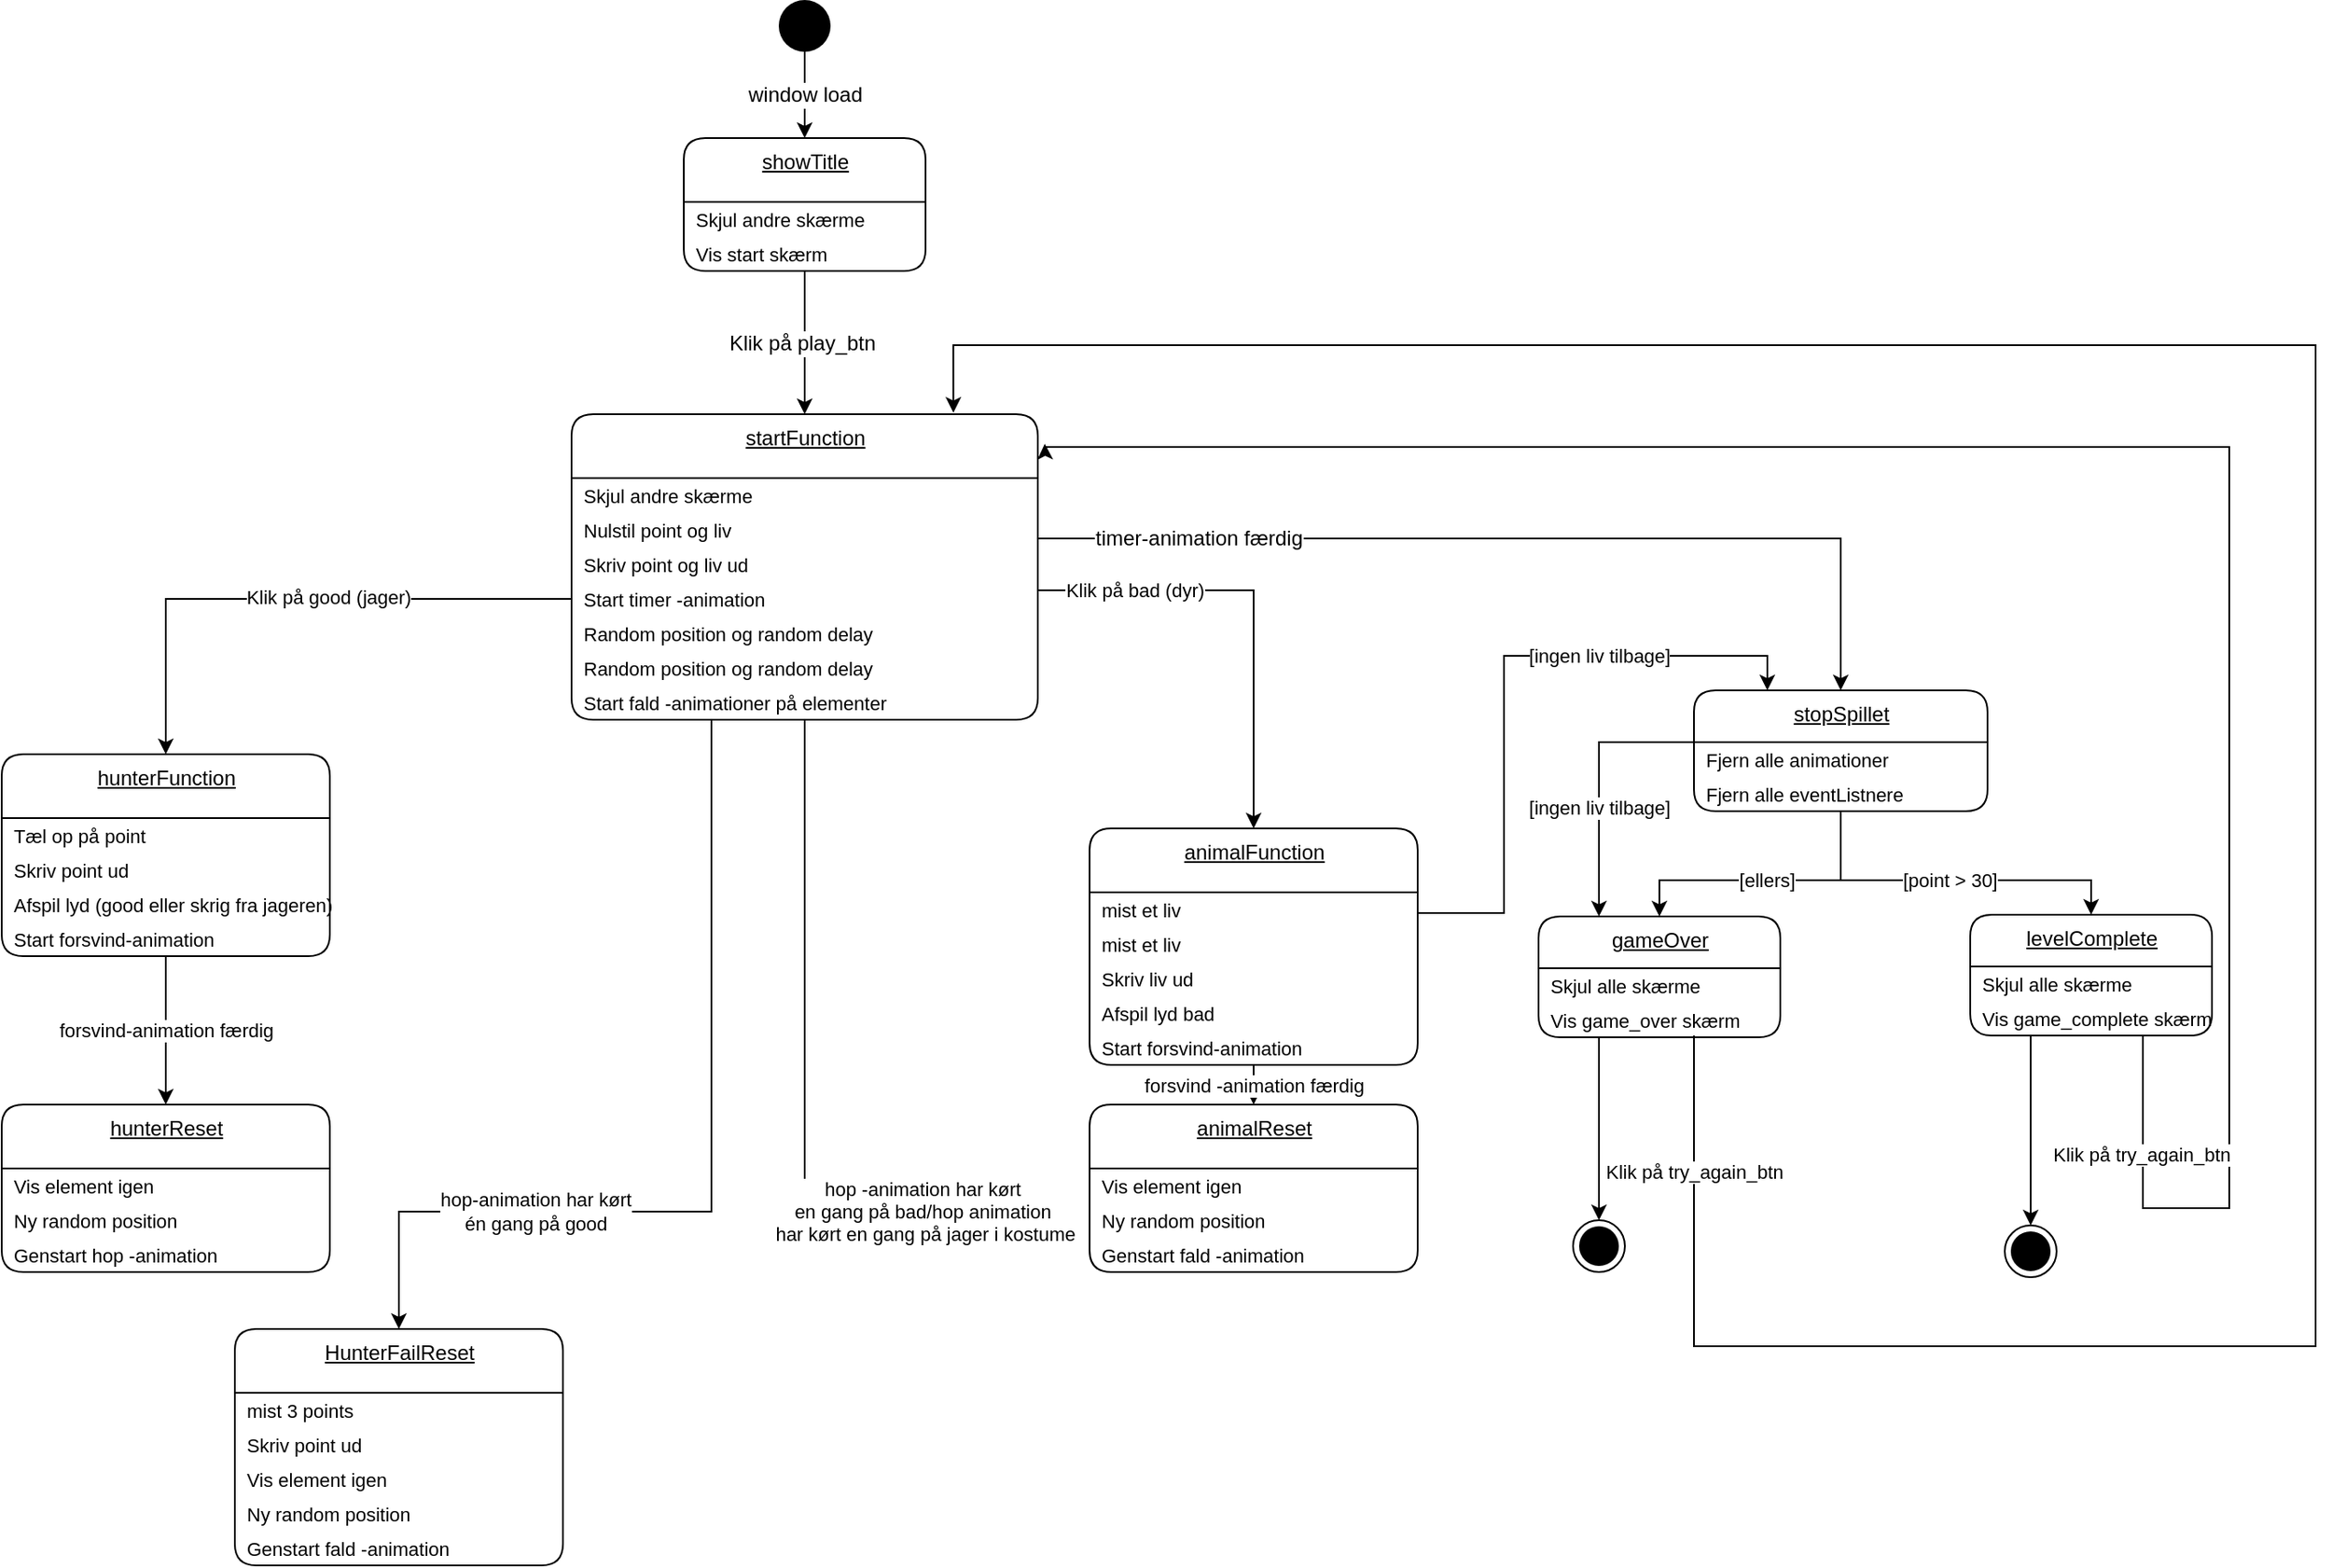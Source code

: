 <mxfile version="20.8.16" type="device"><diagram id="dPa3eCRp1KqCvTpyh3m8" name="Page-1"><mxGraphModel dx="1594" dy="945" grid="0" gridSize="10" guides="1" tooltips="1" connect="1" arrows="1" fold="1" page="1" pageScale="1" pageWidth="827" pageHeight="1169" background="#FFFFFF" math="0" shadow="0"><root><mxCell id="0"/><mxCell id="1" parent="0"/><mxCell id="23" value="&lt;span style=&quot;font-size: 12px&quot;&gt;window load&lt;/span&gt;" style="edgeStyle=orthogonalEdgeStyle;rounded=0;orthogonalLoop=1;jettySize=auto;html=1;exitX=0.5;exitY=1;exitDx=0;exitDy=0;entryX=0.5;entryY=0;entryDx=0;entryDy=0;" parent="1" source="2" target="63" edge="1"><mxGeometry relative="1" as="geometry"><mxPoint x="260" y="80" as="targetPoint"/></mxGeometry></mxCell><mxCell id="2" value="" style="ellipse;fillColor=#000000;strokeColor=none;" parent="1" vertex="1"><mxGeometry x="460" width="30" height="30" as="geometry"/></mxCell><mxCell id="25" value="startFunction" style="swimlane;fontStyle=4;align=center;verticalAlign=top;childLayout=stackLayout;horizontal=1;startSize=37;horizontalStack=0;resizeParent=1;resizeParentMax=0;resizeLast=0;collapsible=0;marginBottom=0;html=1;rounded=1;absoluteArcSize=1;arcSize=25;" parent="1" vertex="1"><mxGeometry x="340" y="240" width="270" height="177" as="geometry"/></mxCell><mxCell id="26" value="Skjul andre skærme" style="fillColor=none;strokeColor=none;align=left;verticalAlign=middle;spacingLeft=5;fontSize=11;" parent="25" vertex="1"><mxGeometry y="37" width="270" height="20" as="geometry"/></mxCell><mxCell id="46" value="Nulstil point og liv" style="fillColor=none;strokeColor=none;align=left;verticalAlign=middle;spacingLeft=5;fontSize=11;" parent="25" vertex="1"><mxGeometry y="57" width="270" height="20" as="geometry"/></mxCell><mxCell id="47" value="Skriv point og liv ud" style="fillColor=none;strokeColor=none;align=left;verticalAlign=middle;spacingLeft=5;fontSize=11;" parent="25" vertex="1"><mxGeometry y="77" width="270" height="20" as="geometry"/></mxCell><mxCell id="49" value="Start timer -animation" style="fillColor=none;strokeColor=none;align=left;verticalAlign=middle;spacingLeft=5;fontSize=11;" parent="25" vertex="1"><mxGeometry y="97" width="270" height="20" as="geometry"/></mxCell><mxCell id="50" value="Random position og random delay" style="fillColor=none;strokeColor=none;align=left;verticalAlign=middle;spacingLeft=5;fontSize=11;" parent="25" vertex="1"><mxGeometry y="117" width="270" height="20" as="geometry"/></mxCell><mxCell id="51" value="Random position og random delay" style="fillColor=none;strokeColor=none;align=left;verticalAlign=middle;spacingLeft=5;fontSize=11;" parent="25" vertex="1"><mxGeometry y="137" width="270" height="20" as="geometry"/></mxCell><mxCell id="52" value="Start fald -animationer på elementer" style="fillColor=none;strokeColor=none;align=left;verticalAlign=middle;spacingLeft=5;fontSize=11;" parent="25" vertex="1"><mxGeometry y="157" width="270" height="20" as="geometry"/></mxCell><mxCell id="53" value="&lt;span style=&quot;font-size: 12px&quot;&gt;Klik på play_btn&amp;nbsp;&lt;/span&gt;" style="edgeStyle=orthogonalEdgeStyle;rounded=0;orthogonalLoop=1;jettySize=auto;html=1;exitX=0.5;exitY=1;exitDx=0;exitDy=0;entryX=0.5;entryY=0;entryDx=0;entryDy=0;" parent="1" source="65" target="25" edge="1"><mxGeometry relative="1" as="geometry"><mxPoint x="260" y="157" as="sourcePoint"/></mxGeometry></mxCell><mxCell id="55" value="hunterFunction" style="swimlane;fontStyle=4;align=center;verticalAlign=top;childLayout=stackLayout;horizontal=1;startSize=37;horizontalStack=0;resizeParent=1;resizeParentMax=0;resizeLast=0;collapsible=0;marginBottom=0;html=1;rounded=1;absoluteArcSize=1;arcSize=25;" parent="1" vertex="1"><mxGeometry x="10" y="437" width="190" height="117" as="geometry"/></mxCell><mxCell id="56" value="Tæl op på point" style="fillColor=none;strokeColor=none;align=left;verticalAlign=middle;spacingLeft=5;fontSize=11;" parent="55" vertex="1"><mxGeometry y="37" width="190" height="20" as="geometry"/></mxCell><mxCell id="57" value="Skriv point ud" style="fillColor=none;strokeColor=none;align=left;verticalAlign=middle;spacingLeft=5;fontSize=11;" parent="55" vertex="1"><mxGeometry y="57" width="190" height="20" as="geometry"/></mxCell><mxCell id="121" value="Afspil lyd (good eller skrig fra jageren)" style="fillColor=none;strokeColor=none;align=left;verticalAlign=middle;spacingLeft=5;fontSize=11;" parent="55" vertex="1"><mxGeometry y="77" width="190" height="20" as="geometry"/></mxCell><mxCell id="58" value="Start forsvind-animation" style="fillColor=none;strokeColor=none;align=left;verticalAlign=middle;spacingLeft=5;fontSize=11;" parent="55" vertex="1"><mxGeometry y="97" width="190" height="20" as="geometry"/></mxCell><mxCell id="63" value="showTitle" style="swimlane;fontStyle=4;align=center;verticalAlign=top;childLayout=stackLayout;horizontal=1;startSize=37;horizontalStack=0;resizeParent=1;resizeParentMax=0;resizeLast=0;collapsible=0;marginBottom=0;html=1;rounded=1;absoluteArcSize=1;arcSize=25;" parent="1" vertex="1"><mxGeometry x="405" y="80" width="140" height="77" as="geometry"/></mxCell><mxCell id="64" value="Skjul andre skærme" style="fillColor=none;strokeColor=none;align=left;verticalAlign=middle;spacingLeft=5;fontSize=11;" parent="63" vertex="1"><mxGeometry y="37" width="140" height="20" as="geometry"/></mxCell><mxCell id="65" value="Vis start skærm" style="fillColor=none;strokeColor=none;align=left;verticalAlign=middle;spacingLeft=5;fontSize=11;" parent="63" vertex="1"><mxGeometry y="57" width="140" height="20" as="geometry"/></mxCell><mxCell id="68" value="hunterReset" style="swimlane;fontStyle=4;align=center;verticalAlign=top;childLayout=stackLayout;horizontal=1;startSize=37;horizontalStack=0;resizeParent=1;resizeParentMax=0;resizeLast=0;collapsible=0;marginBottom=0;html=1;rounded=1;absoluteArcSize=1;arcSize=25;" parent="1" vertex="1"><mxGeometry x="10" y="640" width="190" height="97" as="geometry"/></mxCell><mxCell id="69" value="Vis element igen" style="fillColor=none;strokeColor=none;align=left;verticalAlign=middle;spacingLeft=5;fontSize=11;" parent="68" vertex="1"><mxGeometry y="37" width="190" height="20" as="geometry"/></mxCell><mxCell id="70" value="Ny random position" style="fillColor=none;strokeColor=none;align=left;verticalAlign=middle;spacingLeft=5;fontSize=11;" parent="68" vertex="1"><mxGeometry y="57" width="190" height="20" as="geometry"/></mxCell><mxCell id="71" value="Genstart hop -animation" style="fillColor=none;strokeColor=none;align=left;verticalAlign=middle;spacingLeft=5;fontSize=11;" parent="68" vertex="1"><mxGeometry y="77" width="190" height="20" as="geometry"/></mxCell><mxCell id="72" value="forsvind-animation færdig" style="edgeStyle=orthogonalEdgeStyle;rounded=0;orthogonalLoop=1;jettySize=auto;html=1;exitX=0.5;exitY=1;exitDx=0;exitDy=0;entryX=0.5;entryY=0;entryDx=0;entryDy=0;" parent="1" source="58" target="68" edge="1"><mxGeometry relative="1" as="geometry"/></mxCell><mxCell id="74" value="hop-animation har kørt &lt;br&gt;én gang&amp;nbsp;på good" style="edgeStyle=orthogonalEdgeStyle;rounded=0;orthogonalLoop=1;jettySize=auto;html=1;entryX=0.5;entryY=0;entryDx=0;entryDy=0;" parent="1" source="52" target="110" edge="1"><mxGeometry x="0.449" relative="1" as="geometry"><mxPoint x="476" y="437" as="sourcePoint"/><mxPoint x="271" y="770" as="targetPoint"/><Array as="points"><mxPoint x="421" y="702"/><mxPoint x="240" y="702"/></Array><mxPoint as="offset"/></mxGeometry></mxCell><mxCell id="120" value="[ingen liv tilbage]" style="edgeStyle=orthogonalEdgeStyle;rounded=0;orthogonalLoop=1;jettySize=auto;html=1;exitX=1;exitY=0.5;exitDx=0;exitDy=0;entryX=0.25;entryY=0;entryDx=0;entryDy=0;" parent="1" source="75" target="88" edge="1"><mxGeometry x="0.393" relative="1" as="geometry"><Array as="points"><mxPoint x="880" y="529"/><mxPoint x="880" y="380"/><mxPoint x="1033" y="380"/></Array><mxPoint x="1" as="offset"/></mxGeometry></mxCell><mxCell id="75" value="animalFunction" style="swimlane;fontStyle=4;align=center;verticalAlign=top;childLayout=stackLayout;horizontal=1;startSize=37;horizontalStack=0;resizeParent=1;resizeParentMax=0;resizeLast=0;collapsible=0;marginBottom=0;html=1;rounded=1;absoluteArcSize=1;arcSize=25;" parent="1" vertex="1"><mxGeometry x="640" y="480" width="190" height="137" as="geometry"/></mxCell><mxCell id="76" value="mist et liv" style="fillColor=none;strokeColor=none;align=left;verticalAlign=middle;spacingLeft=5;fontSize=11;" parent="75" vertex="1"><mxGeometry y="37" width="190" height="20" as="geometry"/></mxCell><mxCell id="130" value="mist et liv" style="fillColor=none;strokeColor=none;align=left;verticalAlign=middle;spacingLeft=5;fontSize=11;" parent="75" vertex="1"><mxGeometry y="57" width="190" height="20" as="geometry"/></mxCell><mxCell id="77" value="Skriv liv ud" style="fillColor=none;strokeColor=none;align=left;verticalAlign=middle;spacingLeft=5;fontSize=11;" parent="75" vertex="1"><mxGeometry y="77" width="190" height="20" as="geometry"/></mxCell><mxCell id="122" value="Afspil lyd bad" style="fillColor=none;strokeColor=none;align=left;verticalAlign=middle;spacingLeft=5;fontSize=11;" parent="75" vertex="1"><mxGeometry y="97" width="190" height="20" as="geometry"/></mxCell><mxCell id="78" value="Start forsvind-animation" style="fillColor=none;strokeColor=none;align=left;verticalAlign=middle;spacingLeft=5;fontSize=11;" parent="75" vertex="1"><mxGeometry y="117" width="190" height="20" as="geometry"/></mxCell><mxCell id="79" value="animalReset" style="swimlane;fontStyle=4;align=center;verticalAlign=top;childLayout=stackLayout;horizontal=1;startSize=37;horizontalStack=0;resizeParent=1;resizeParentMax=0;resizeLast=0;collapsible=0;marginBottom=0;html=1;rounded=1;absoluteArcSize=1;arcSize=25;" parent="1" vertex="1"><mxGeometry x="640" y="640" width="190" height="97" as="geometry"/></mxCell><mxCell id="80" value="Vis element igen" style="fillColor=none;strokeColor=none;align=left;verticalAlign=middle;spacingLeft=5;fontSize=11;" parent="79" vertex="1"><mxGeometry y="37" width="190" height="20" as="geometry"/></mxCell><mxCell id="127" value="Ny random position" style="fillColor=none;strokeColor=none;align=left;verticalAlign=middle;spacingLeft=5;fontSize=11;" parent="79" vertex="1"><mxGeometry y="57" width="190" height="20" as="geometry"/></mxCell><mxCell id="82" value="Genstart fald -animation" style="fillColor=none;strokeColor=none;align=left;verticalAlign=middle;spacingLeft=5;fontSize=11;" parent="79" vertex="1"><mxGeometry y="77" width="190" height="20" as="geometry"/></mxCell><mxCell id="83" value="forsvind -animation færdig" style="edgeStyle=orthogonalEdgeStyle;rounded=0;orthogonalLoop=1;jettySize=auto;html=1;exitX=0.5;exitY=1;exitDx=0;exitDy=0;entryX=0.5;entryY=0;entryDx=0;entryDy=0;" parent="1" source="78" target="79" edge="1"><mxGeometry relative="1" as="geometry"/></mxCell><mxCell id="85" value="hop -animation har kørt &lt;br&gt;en gang&amp;nbsp;på bad/hop animation&lt;br&gt;&amp;nbsp;har kørt en gang på jager i kostume" style="edgeStyle=orthogonalEdgeStyle;rounded=0;orthogonalLoop=1;jettySize=auto;html=1;exitX=0.5;exitY=1;exitDx=0;exitDy=0;" parent="1" source="52" edge="1"><mxGeometry x="0.599" relative="1" as="geometry"><mxPoint x="494.17" y="437.26" as="sourcePoint"/><mxPoint x="624" y="709" as="targetPoint"/><Array as="points"><mxPoint x="475" y="702"/></Array><mxPoint as="offset"/></mxGeometry></mxCell><mxCell id="87" value="&lt;span style=&quot;font-size: 12px&quot;&gt;timer-animation færdig&lt;/span&gt;" style="edgeStyle=orthogonalEdgeStyle;rounded=0;orthogonalLoop=1;jettySize=auto;html=1;entryX=0.5;entryY=0;entryDx=0;entryDy=0;exitX=1;exitY=0.75;exitDx=0;exitDy=0;" parent="1" source="46" target="88" edge="1"><mxGeometry x="-0.665" relative="1" as="geometry"><mxPoint x="740.0" y="120" as="sourcePoint"/><mxPoint x="765" y="87" as="targetPoint"/><mxPoint as="offset"/></mxGeometry></mxCell><mxCell id="88" value="stopSpillet" style="swimlane;fontStyle=4;align=center;verticalAlign=top;childLayout=stackLayout;horizontal=1;startSize=30;horizontalStack=0;resizeParent=1;resizeParentMax=0;resizeLast=0;collapsible=0;marginBottom=0;html=1;rounded=1;absoluteArcSize=1;arcSize=25;" parent="1" vertex="1"><mxGeometry x="990" y="400" width="170" height="70" as="geometry"/></mxCell><mxCell id="89" value="Fjern alle animationer" style="fillColor=none;strokeColor=none;align=left;verticalAlign=middle;spacingLeft=5;fontSize=11;" parent="88" vertex="1"><mxGeometry y="30" width="170" height="20" as="geometry"/></mxCell><mxCell id="90" value="Fjern alle eventListnere" style="fillColor=none;strokeColor=none;align=left;verticalAlign=middle;spacingLeft=5;fontSize=11;" parent="88" vertex="1"><mxGeometry y="50" width="170" height="20" as="geometry"/></mxCell><mxCell id="91" value="[point &amp;gt; 30]" style="edgeStyle=orthogonalEdgeStyle;rounded=0;orthogonalLoop=1;jettySize=auto;html=1;exitX=0.5;exitY=1;exitDx=0;exitDy=0;entryX=0.5;entryY=0;entryDx=0;entryDy=0;" parent="1" source="90" target="92" edge="1"><mxGeometry relative="1" as="geometry"><mxPoint x="1060" y="520" as="targetPoint"/><Array as="points"><mxPoint x="1075" y="510"/><mxPoint x="1220" y="510"/></Array></mxGeometry></mxCell><mxCell id="92" value="levelComplete" style="swimlane;fontStyle=4;align=center;verticalAlign=top;childLayout=stackLayout;horizontal=1;startSize=30;horizontalStack=0;resizeParent=1;resizeParentMax=0;resizeLast=0;collapsible=0;marginBottom=0;html=1;rounded=1;absoluteArcSize=1;arcSize=25;" parent="1" vertex="1"><mxGeometry x="1150" y="530" width="140" height="70" as="geometry"/></mxCell><mxCell id="93" value="Skjul alle skærme" style="fillColor=none;strokeColor=none;align=left;verticalAlign=middle;spacingLeft=5;fontSize=11;" parent="92" vertex="1"><mxGeometry y="30" width="140" height="20" as="geometry"/></mxCell><mxCell id="129" value="Vis game_complete skærm" style="fillColor=none;strokeColor=none;align=left;verticalAlign=middle;spacingLeft=5;fontSize=11;" parent="92" vertex="1"><mxGeometry y="50" width="140" height="20" as="geometry"/></mxCell><mxCell id="94" style="edgeStyle=orthogonalEdgeStyle;rounded=0;orthogonalLoop=1;jettySize=auto;html=1;entryX=0.5;entryY=0;entryDx=0;entryDy=0;" parent="1" target="102" edge="1"><mxGeometry relative="1" as="geometry"><mxPoint x="1185" y="620" as="targetPoint"/><mxPoint x="1185" y="600" as="sourcePoint"/><Array as="points"><mxPoint x="1185" y="600"/><mxPoint x="1185" y="600"/></Array></mxGeometry></mxCell><mxCell id="95" value="gameOver" style="swimlane;fontStyle=4;align=center;verticalAlign=top;childLayout=stackLayout;horizontal=1;startSize=30;horizontalStack=0;resizeParent=1;resizeParentMax=0;resizeLast=0;collapsible=0;marginBottom=0;html=1;rounded=1;absoluteArcSize=1;arcSize=25;" parent="1" vertex="1"><mxGeometry x="900" y="531" width="140" height="70" as="geometry"/></mxCell><mxCell id="96" value="Skjul alle skærme" style="fillColor=none;strokeColor=none;align=left;verticalAlign=middle;spacingLeft=5;fontSize=11;" parent="95" vertex="1"><mxGeometry y="30" width="140" height="20" as="geometry"/></mxCell><mxCell id="128" value="Vis game_over skærm" style="fillColor=none;strokeColor=none;align=left;verticalAlign=middle;spacingLeft=5;fontSize=11;" parent="95" vertex="1"><mxGeometry y="50" width="140" height="20" as="geometry"/></mxCell><mxCell id="98" value="[ellers]" style="edgeStyle=orthogonalEdgeStyle;rounded=0;orthogonalLoop=1;jettySize=auto;html=1;exitX=0.5;exitY=1;exitDx=0;exitDy=0;entryX=0.5;entryY=0;entryDx=0;entryDy=0;" parent="1" source="90" target="95" edge="1"><mxGeometry relative="1" as="geometry"><mxPoint x="974" y="530" as="targetPoint"/><Array as="points"><mxPoint x="1075" y="510"/><mxPoint x="970" y="510"/></Array></mxGeometry></mxCell><mxCell id="99" style="edgeStyle=orthogonalEdgeStyle;rounded=0;orthogonalLoop=1;jettySize=auto;html=1;exitX=0;exitY=0;exitDx=0;exitDy=0;entryX=0.25;entryY=0;entryDx=0;entryDy=0;" parent="1" source="90" target="95" edge="1"><mxGeometry relative="1" as="geometry"><mxPoint x="939" y="530" as="targetPoint"/></mxGeometry></mxCell><mxCell id="100" value="[ingen liv tilbage]" style="edgeLabel;html=1;align=center;verticalAlign=middle;resizable=0;points=[];" parent="99" vertex="1" connectable="0"><mxGeometry x="0.285" relative="1" as="geometry"><mxPoint as="offset"/></mxGeometry></mxCell><mxCell id="101" value="" style="ellipse;html=1;shape=endState;fillColor=#000000;strokeColor=#000000;" parent="1" vertex="1"><mxGeometry x="920" y="707" width="30" height="30" as="geometry"/></mxCell><mxCell id="102" value="" style="ellipse;html=1;shape=endState;fillColor=#000000;strokeColor=#000000;" parent="1" vertex="1"><mxGeometry x="1170" y="710" width="30" height="30" as="geometry"/></mxCell><mxCell id="103" value="Klik på try_again_btn" style="edgeStyle=orthogonalEdgeStyle;rounded=0;orthogonalLoop=1;jettySize=auto;html=1;entryX=0.819;entryY=-0.005;entryDx=0;entryDy=0;entryPerimeter=0;" parent="1" target="25" edge="1"><mxGeometry x="-0.918" relative="1" as="geometry"><mxPoint x="710" y="263" as="targetPoint"/><Array as="points"><mxPoint x="990" y="780"/><mxPoint x="1350" y="780"/><mxPoint x="1350" y="200"/><mxPoint x="561" y="200"/></Array><mxPoint y="-1" as="offset"/><mxPoint x="990" y="600" as="sourcePoint"/></mxGeometry></mxCell><mxCell id="104" value="Klik på try_again_btn" style="edgeStyle=orthogonalEdgeStyle;rounded=0;orthogonalLoop=1;jettySize=auto;html=1;exitX=0.75;exitY=1;exitDx=0;exitDy=0;entryX=1.015;entryY=0.097;entryDx=0;entryDy=0;entryPerimeter=0;" parent="1" source="129" target="25" edge="1"><mxGeometry x="-0.885" relative="1" as="geometry"><mxPoint x="1255" y="780" as="targetPoint"/><Array as="points"><mxPoint x="1250" y="600"/><mxPoint x="1250" y="700"/><mxPoint x="1300" y="700"/><mxPoint x="1300" y="259"/><mxPoint x="614" y="259"/></Array><mxPoint x="-1" as="offset"/></mxGeometry></mxCell><mxCell id="109" style="edgeStyle=orthogonalEdgeStyle;rounded=0;orthogonalLoop=1;jettySize=auto;html=1;exitX=0.25;exitY=1;exitDx=0;exitDy=0;entryX=0.5;entryY=0;entryDx=0;entryDy=0;" parent="1" source="128" target="101" edge="1"><mxGeometry relative="1" as="geometry"/></mxCell><mxCell id="110" value="HunterFailReset" style="swimlane;fontStyle=4;align=center;verticalAlign=top;childLayout=stackLayout;horizontal=1;startSize=37;horizontalStack=0;resizeParent=1;resizeParentMax=0;resizeLast=0;collapsible=0;marginBottom=0;html=1;rounded=1;absoluteArcSize=1;arcSize=25;" parent="1" vertex="1"><mxGeometry x="145" y="770" width="190" height="137" as="geometry"/></mxCell><mxCell id="118" value="mist 3 points" style="fillColor=none;strokeColor=none;align=left;verticalAlign=middle;spacingLeft=5;fontSize=11;" parent="110" vertex="1"><mxGeometry y="37" width="190" height="20" as="geometry"/></mxCell><mxCell id="112" value="Skriv point ud" style="fillColor=none;strokeColor=none;align=left;verticalAlign=middle;spacingLeft=5;fontSize=11;" parent="110" vertex="1"><mxGeometry y="57" width="190" height="20" as="geometry"/></mxCell><mxCell id="111" value="Vis element igen" style="fillColor=none;strokeColor=none;align=left;verticalAlign=middle;spacingLeft=5;fontSize=11;" parent="110" vertex="1"><mxGeometry y="77" width="190" height="20" as="geometry"/></mxCell><mxCell id="116" value="Ny random position" style="fillColor=none;strokeColor=none;align=left;verticalAlign=middle;spacingLeft=5;fontSize=11;" parent="110" vertex="1"><mxGeometry y="97" width="190" height="20" as="geometry"/></mxCell><mxCell id="113" value="Genstart fald -animation" style="fillColor=none;strokeColor=none;align=left;verticalAlign=middle;spacingLeft=5;fontSize=11;" parent="110" vertex="1"><mxGeometry y="117" width="190" height="20" as="geometry"/></mxCell><mxCell id="123" style="edgeStyle=orthogonalEdgeStyle;html=1;exitX=1;exitY=0.25;exitDx=0;exitDy=0;entryX=0.5;entryY=0;entryDx=0;entryDy=0;fontSize=11;rounded=0;" parent="1" source="49" target="75" edge="1"><mxGeometry relative="1" as="geometry"/></mxCell><mxCell id="124" value="Klik på bad (dyr)" style="edgeLabel;html=1;align=center;verticalAlign=middle;resizable=0;points=[];fontSize=11;" parent="123" vertex="1" connectable="0"><mxGeometry x="-0.576" relative="1" as="geometry"><mxPoint as="offset"/></mxGeometry></mxCell><mxCell id="125" style="edgeStyle=orthogonalEdgeStyle;rounded=0;html=1;entryX=0.5;entryY=0;entryDx=0;entryDy=0;fontSize=11;" parent="1" source="49" target="55" edge="1"><mxGeometry relative="1" as="geometry"/></mxCell><mxCell id="126" value="Klik på good (jager)" style="edgeLabel;html=1;align=center;verticalAlign=middle;resizable=0;points=[];fontSize=11;" parent="125" vertex="1" connectable="0"><mxGeometry x="-0.129" y="-1" relative="1" as="geometry"><mxPoint as="offset"/></mxGeometry></mxCell></root></mxGraphModel></diagram></mxfile>